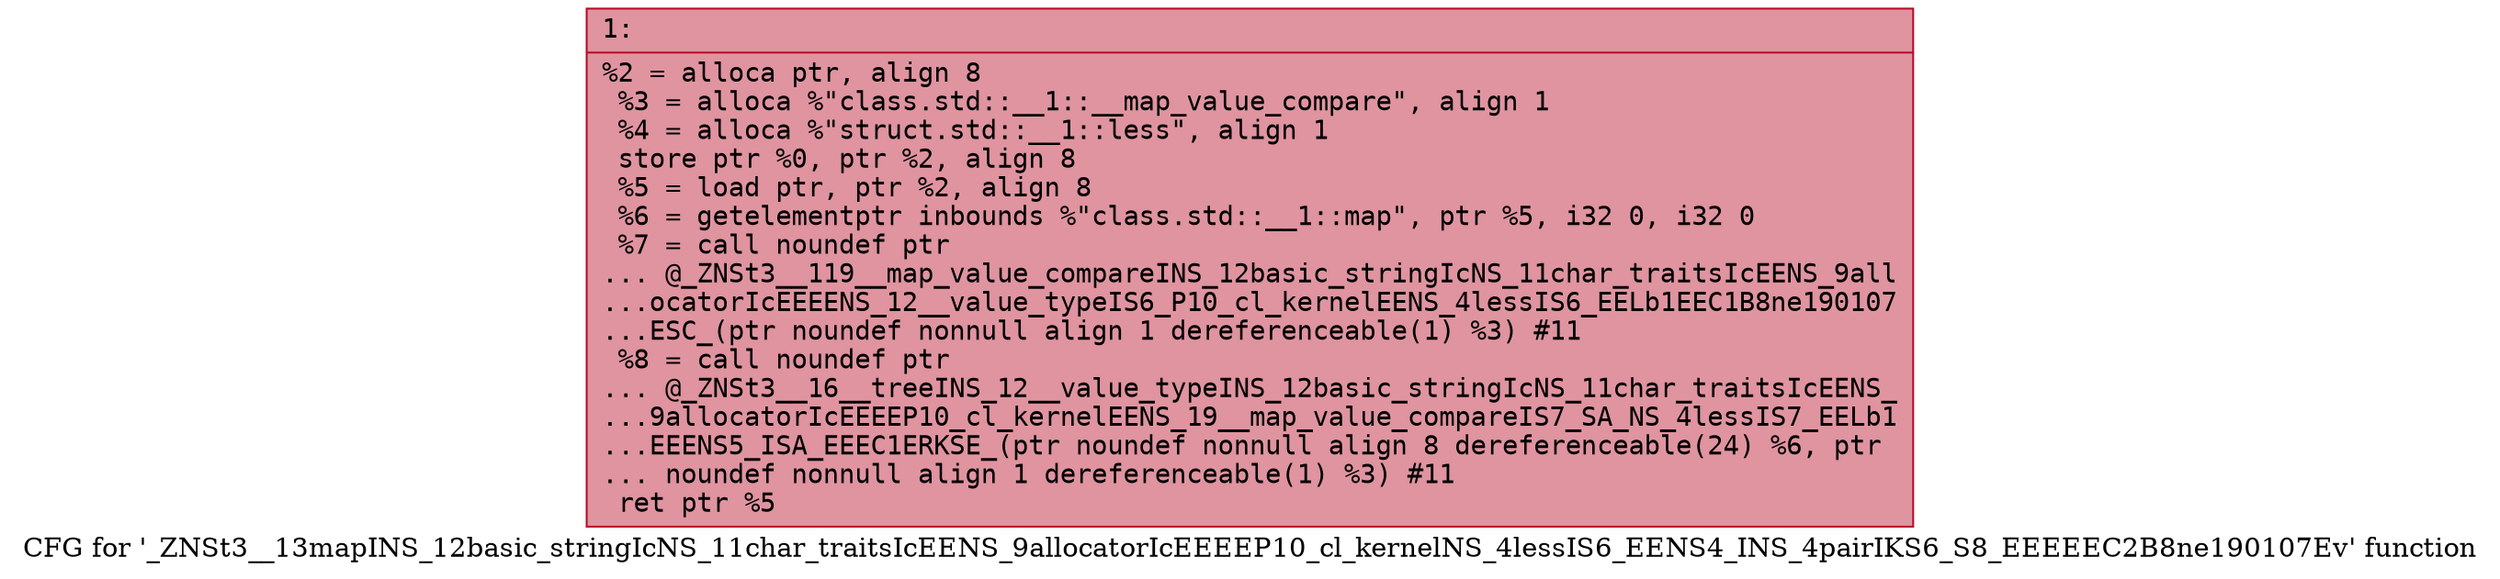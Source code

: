 digraph "CFG for '_ZNSt3__13mapINS_12basic_stringIcNS_11char_traitsIcEENS_9allocatorIcEEEEP10_cl_kernelNS_4lessIS6_EENS4_INS_4pairIKS6_S8_EEEEEC2B8ne190107Ev' function" {
	label="CFG for '_ZNSt3__13mapINS_12basic_stringIcNS_11char_traitsIcEENS_9allocatorIcEEEEP10_cl_kernelNS_4lessIS6_EENS4_INS_4pairIKS6_S8_EEEEEC2B8ne190107Ev' function";

	Node0x600001382170 [shape=record,color="#b70d28ff", style=filled, fillcolor="#b70d2870" fontname="Courier",label="{1:\l|  %2 = alloca ptr, align 8\l  %3 = alloca %\"class.std::__1::__map_value_compare\", align 1\l  %4 = alloca %\"struct.std::__1::less\", align 1\l  store ptr %0, ptr %2, align 8\l  %5 = load ptr, ptr %2, align 8\l  %6 = getelementptr inbounds %\"class.std::__1::map\", ptr %5, i32 0, i32 0\l  %7 = call noundef ptr\l... @_ZNSt3__119__map_value_compareINS_12basic_stringIcNS_11char_traitsIcEENS_9all\l...ocatorIcEEEENS_12__value_typeIS6_P10_cl_kernelEENS_4lessIS6_EELb1EEC1B8ne190107\l...ESC_(ptr noundef nonnull align 1 dereferenceable(1) %3) #11\l  %8 = call noundef ptr\l... @_ZNSt3__16__treeINS_12__value_typeINS_12basic_stringIcNS_11char_traitsIcEENS_\l...9allocatorIcEEEEP10_cl_kernelEENS_19__map_value_compareIS7_SA_NS_4lessIS7_EELb1\l...EEENS5_ISA_EEEC1ERKSE_(ptr noundef nonnull align 8 dereferenceable(24) %6, ptr\l... noundef nonnull align 1 dereferenceable(1) %3) #11\l  ret ptr %5\l}"];
}
